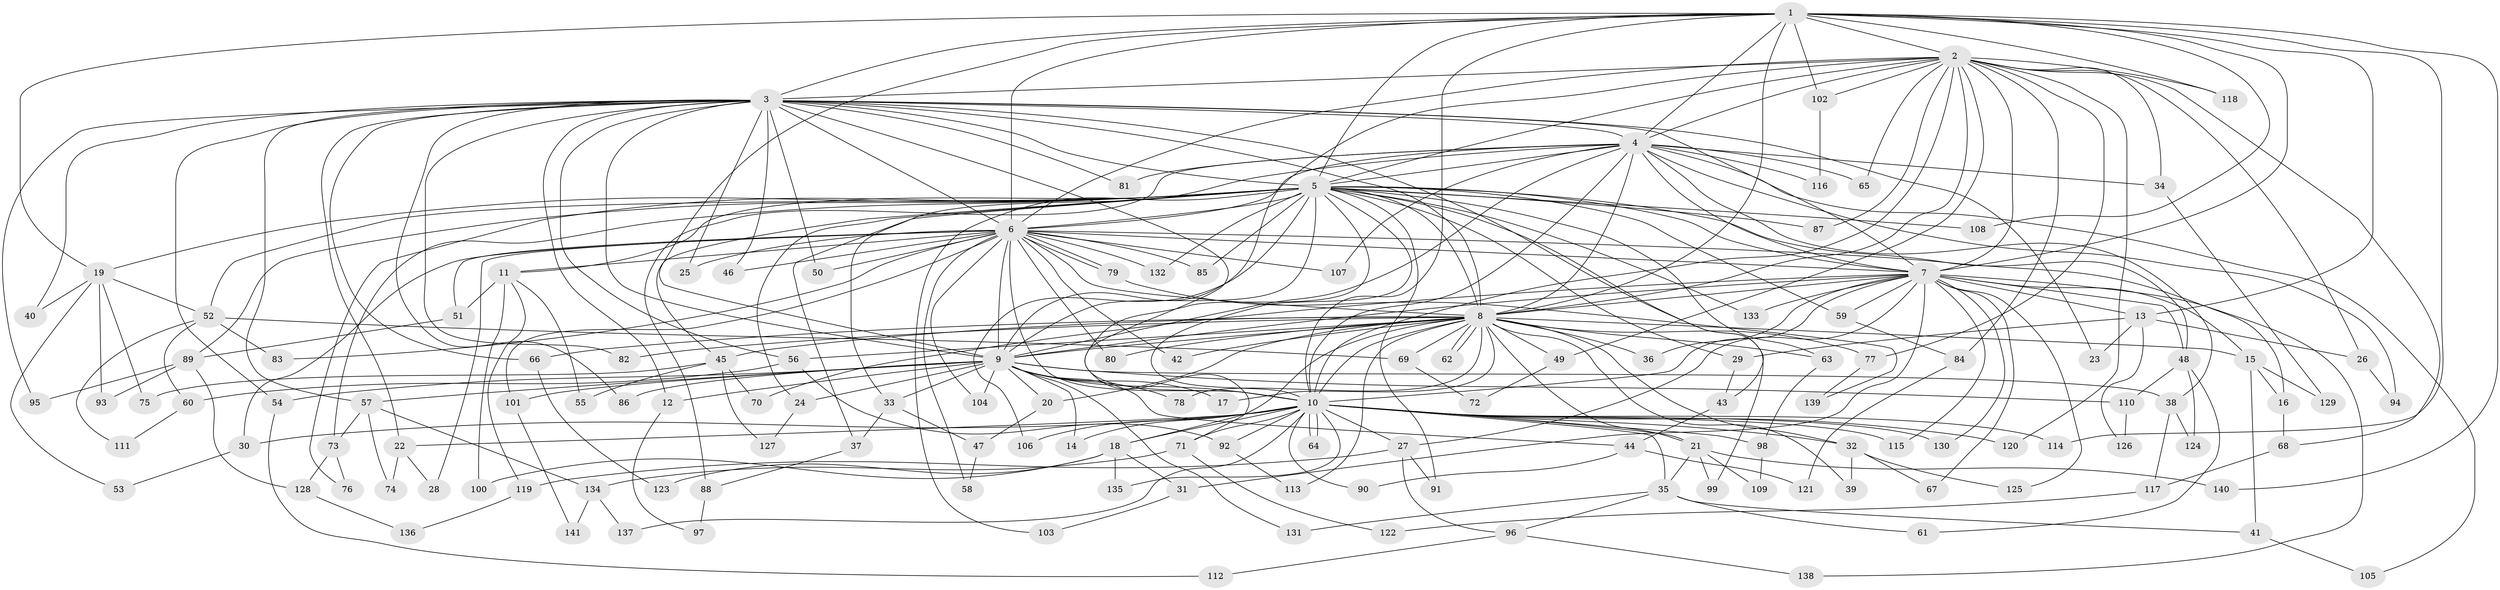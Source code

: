 // Generated by graph-tools (version 1.1) at 2025/11/02/27/25 16:11:02]
// undirected, 141 vertices, 307 edges
graph export_dot {
graph [start="1"]
  node [color=gray90,style=filled];
  1;
  2;
  3;
  4;
  5;
  6;
  7;
  8;
  9;
  10;
  11;
  12;
  13;
  14;
  15;
  16;
  17;
  18;
  19;
  20;
  21;
  22;
  23;
  24;
  25;
  26;
  27;
  28;
  29;
  30;
  31;
  32;
  33;
  34;
  35;
  36;
  37;
  38;
  39;
  40;
  41;
  42;
  43;
  44;
  45;
  46;
  47;
  48;
  49;
  50;
  51;
  52;
  53;
  54;
  55;
  56;
  57;
  58;
  59;
  60;
  61;
  62;
  63;
  64;
  65;
  66;
  67;
  68;
  69;
  70;
  71;
  72;
  73;
  74;
  75;
  76;
  77;
  78;
  79;
  80;
  81;
  82;
  83;
  84;
  85;
  86;
  87;
  88;
  89;
  90;
  91;
  92;
  93;
  94;
  95;
  96;
  97;
  98;
  99;
  100;
  101;
  102;
  103;
  104;
  105;
  106;
  107;
  108;
  109;
  110;
  111;
  112;
  113;
  114;
  115;
  116;
  117;
  118;
  119;
  120;
  121;
  122;
  123;
  124;
  125;
  126;
  127;
  128;
  129;
  130;
  131;
  132;
  133;
  134;
  135;
  136;
  137;
  138;
  139;
  140;
  141;
  1 -- 2;
  1 -- 3;
  1 -- 4;
  1 -- 5;
  1 -- 6;
  1 -- 7;
  1 -- 8;
  1 -- 9;
  1 -- 10;
  1 -- 13;
  1 -- 19;
  1 -- 102;
  1 -- 108;
  1 -- 114;
  1 -- 118;
  1 -- 140;
  2 -- 3;
  2 -- 4;
  2 -- 5;
  2 -- 6;
  2 -- 7;
  2 -- 8;
  2 -- 9;
  2 -- 10;
  2 -- 26;
  2 -- 34;
  2 -- 49;
  2 -- 65;
  2 -- 68;
  2 -- 77;
  2 -- 84;
  2 -- 87;
  2 -- 102;
  2 -- 118;
  2 -- 120;
  3 -- 4;
  3 -- 5;
  3 -- 6;
  3 -- 7;
  3 -- 8;
  3 -- 9;
  3 -- 10;
  3 -- 12;
  3 -- 22;
  3 -- 23;
  3 -- 25;
  3 -- 40;
  3 -- 43;
  3 -- 46;
  3 -- 50;
  3 -- 54;
  3 -- 56;
  3 -- 57;
  3 -- 66;
  3 -- 81;
  3 -- 82;
  3 -- 86;
  3 -- 95;
  4 -- 5;
  4 -- 6;
  4 -- 7;
  4 -- 8;
  4 -- 9;
  4 -- 10;
  4 -- 33;
  4 -- 34;
  4 -- 38;
  4 -- 65;
  4 -- 81;
  4 -- 88;
  4 -- 94;
  4 -- 105;
  4 -- 107;
  4 -- 116;
  5 -- 6;
  5 -- 7;
  5 -- 8;
  5 -- 9;
  5 -- 10;
  5 -- 11;
  5 -- 19;
  5 -- 24;
  5 -- 29;
  5 -- 37;
  5 -- 45;
  5 -- 48;
  5 -- 52;
  5 -- 59;
  5 -- 63;
  5 -- 71;
  5 -- 73;
  5 -- 76;
  5 -- 85;
  5 -- 87;
  5 -- 89;
  5 -- 91;
  5 -- 99;
  5 -- 103;
  5 -- 106;
  5 -- 108;
  5 -- 132;
  5 -- 133;
  6 -- 7;
  6 -- 8;
  6 -- 9;
  6 -- 10;
  6 -- 11;
  6 -- 16;
  6 -- 25;
  6 -- 28;
  6 -- 30;
  6 -- 42;
  6 -- 46;
  6 -- 50;
  6 -- 51;
  6 -- 58;
  6 -- 79;
  6 -- 79;
  6 -- 80;
  6 -- 83;
  6 -- 85;
  6 -- 101;
  6 -- 104;
  6 -- 107;
  6 -- 132;
  7 -- 8;
  7 -- 9;
  7 -- 10;
  7 -- 13;
  7 -- 15;
  7 -- 27;
  7 -- 31;
  7 -- 36;
  7 -- 48;
  7 -- 59;
  7 -- 67;
  7 -- 70;
  7 -- 115;
  7 -- 125;
  7 -- 130;
  7 -- 133;
  7 -- 138;
  8 -- 9;
  8 -- 10;
  8 -- 15;
  8 -- 17;
  8 -- 18;
  8 -- 20;
  8 -- 21;
  8 -- 32;
  8 -- 36;
  8 -- 39;
  8 -- 42;
  8 -- 45;
  8 -- 49;
  8 -- 56;
  8 -- 62;
  8 -- 62;
  8 -- 63;
  8 -- 66;
  8 -- 69;
  8 -- 77;
  8 -- 78;
  8 -- 80;
  8 -- 82;
  8 -- 113;
  9 -- 10;
  9 -- 12;
  9 -- 14;
  9 -- 17;
  9 -- 20;
  9 -- 24;
  9 -- 33;
  9 -- 38;
  9 -- 44;
  9 -- 54;
  9 -- 57;
  9 -- 78;
  9 -- 86;
  9 -- 101;
  9 -- 104;
  9 -- 110;
  9 -- 131;
  10 -- 14;
  10 -- 18;
  10 -- 21;
  10 -- 22;
  10 -- 27;
  10 -- 30;
  10 -- 32;
  10 -- 35;
  10 -- 64;
  10 -- 64;
  10 -- 71;
  10 -- 90;
  10 -- 92;
  10 -- 98;
  10 -- 106;
  10 -- 114;
  10 -- 115;
  10 -- 120;
  10 -- 130;
  10 -- 135;
  10 -- 137;
  11 -- 51;
  11 -- 55;
  11 -- 100;
  11 -- 119;
  12 -- 97;
  13 -- 23;
  13 -- 26;
  13 -- 29;
  13 -- 126;
  15 -- 16;
  15 -- 41;
  15 -- 129;
  16 -- 68;
  18 -- 31;
  18 -- 100;
  18 -- 123;
  18 -- 135;
  19 -- 40;
  19 -- 52;
  19 -- 53;
  19 -- 75;
  19 -- 93;
  20 -- 47;
  21 -- 35;
  21 -- 99;
  21 -- 109;
  21 -- 140;
  22 -- 28;
  22 -- 74;
  24 -- 127;
  26 -- 94;
  27 -- 91;
  27 -- 96;
  27 -- 119;
  29 -- 43;
  30 -- 53;
  31 -- 103;
  32 -- 39;
  32 -- 67;
  32 -- 125;
  33 -- 37;
  33 -- 47;
  34 -- 129;
  35 -- 41;
  35 -- 61;
  35 -- 96;
  35 -- 131;
  37 -- 88;
  38 -- 117;
  38 -- 124;
  41 -- 105;
  43 -- 44;
  44 -- 90;
  44 -- 121;
  45 -- 55;
  45 -- 70;
  45 -- 75;
  45 -- 127;
  47 -- 58;
  48 -- 61;
  48 -- 110;
  48 -- 124;
  49 -- 72;
  51 -- 89;
  52 -- 60;
  52 -- 69;
  52 -- 83;
  52 -- 111;
  54 -- 112;
  56 -- 60;
  56 -- 92;
  57 -- 73;
  57 -- 74;
  57 -- 134;
  59 -- 84;
  60 -- 111;
  63 -- 98;
  66 -- 123;
  68 -- 117;
  69 -- 72;
  71 -- 122;
  71 -- 134;
  73 -- 76;
  73 -- 128;
  77 -- 139;
  79 -- 139;
  84 -- 121;
  88 -- 97;
  89 -- 93;
  89 -- 95;
  89 -- 128;
  92 -- 113;
  96 -- 112;
  96 -- 138;
  98 -- 109;
  101 -- 141;
  102 -- 116;
  110 -- 126;
  117 -- 122;
  119 -- 136;
  128 -- 136;
  134 -- 137;
  134 -- 141;
}
